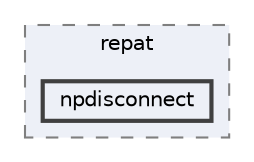 digraph "repository/mnp/src/main/java/com/sterlite/cal/mnp/service/repat/npdisconnect"
{
 // LATEX_PDF_SIZE
  bgcolor="transparent";
  edge [fontname=Helvetica,fontsize=10,labelfontname=Helvetica,labelfontsize=10];
  node [fontname=Helvetica,fontsize=10,shape=box,height=0.2,width=0.4];
  compound=true
  subgraph clusterdir_e3304d759a9c19d9c61c82aa08676cea {
    graph [ bgcolor="#edf0f7", pencolor="grey50", label="repat", fontname=Helvetica,fontsize=10 style="filled,dashed", URL="dir_e3304d759a9c19d9c61c82aa08676cea.html",tooltip=""]
  dir_aabf574233658dbca5d56ee381790ac3 [label="npdisconnect", fillcolor="#edf0f7", color="grey25", style="filled,bold", URL="dir_aabf574233658dbca5d56ee381790ac3.html",tooltip=""];
  }
}
